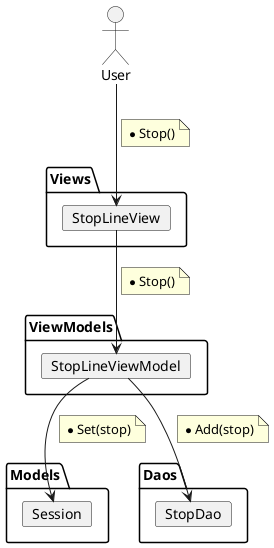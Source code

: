 @startuml StopLineCollab Collab

package Models {
    card Session
}

package Daos {
    card StopDao
}

package ViewModels {
    card StopLineViewModel
    
    StopLineViewModel --> Session
        note on link
            * Set(stop)
        end note
    StopLineViewModel --> StopDao
        note on link
            * Add(stop)
        end note
}

package Views {
    card StopLineView
    
    StopLineView --> StopLineViewModel
        note on link
            * Stop()
        end note
}

:User: --> StopLineView
    note on link
        * Stop()
    end note
@enduml